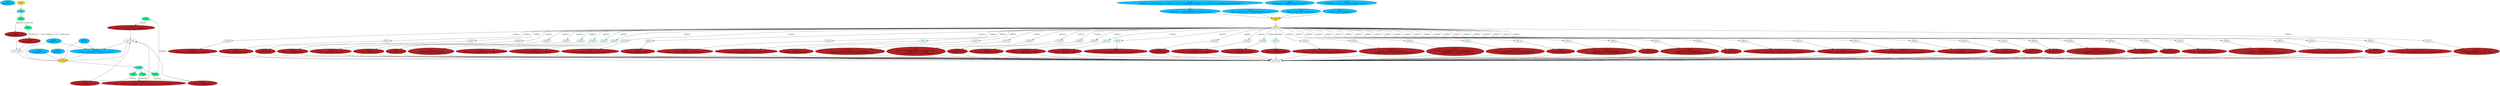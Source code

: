strict digraph "compose( ,  )" {
	node [label="\N"];
	"129:AS"	 [ast="<pyverilog.vparser.ast.Assign object at 0x7f9fd57fcf50>",
		def_var="['pkt_data']",
		fillcolor=deepskyblue,
		label="129:AS
pkt_data = 0;",
		statements="[]",
		style=filled,
		typ=Assign,
		use_var="[]"];
	"170:IF"	 [ast="<pyverilog.vparser.ast.IfStatement object at 0x7f9fd5825390>",
		fillcolor=springgreen,
		label="170:IF",
		statements="[]",
		style=filled,
		typ=IfStatement];
	"171:NS"	 [ast="<pyverilog.vparser.ast.NonblockingSubstitution object at 0x7f9fd5825690>",
		fillcolor=firebrick,
		label="171:NS
CRCflush <= rdaddress == 50 + SendDataLen;",
		statements="[<pyverilog.vparser.ast.NonblockingSubstitution object at 0x7f9fd5825690>]",
		style=filled,
		typ=NonblockingSubstitution];
	"170:IF" -> "171:NS"	 [cond="['readram']",
		label=readram,
		lineno=170];
	"221:CA"	 [ast="<pyverilog.vparser.ast.Case object at 0x7f9fd5b167d0>",
		fillcolor=lightcyan,
		label="221:CA",
		statements="[]",
		style=filled,
		typ=Case];
	"221:NS"	 [ast="<pyverilog.vparser.ast.NonblockingSubstitution object at 0x7f9fd5b16a50>",
		fillcolor=firebrick,
		label="221:NS
pkt_data <= (ARP)? HostIP[31:24] : HostIP[15:8];",
		statements="[<pyverilog.vparser.ast.NonblockingSubstitution object at 0x7f9fd5b16a50>]",
		style=filled,
		typ=NonblockingSubstitution];
	"221:CA" -> "221:NS"	 [cond="[]",
		lineno=None];
	"197:NS"	 [ast="<pyverilog.vparser.ast.NonblockingSubstitution object at 0x7f9fd5b07cd0>",
		fillcolor=firebrick,
		label="197:NS
pkt_data <= (SendPacketType == 2)? 8'hFF : RemoteMAC[7:0];",
		statements="[<pyverilog.vparser.ast.NonblockingSubstitution object at 0x7f9fd5b07cd0>]",
		style=filled,
		typ=NonblockingSubstitution];
	"Leaf_180:AL"	 [def_var="['pkt_data']",
		label="Leaf_180:AL"];
	"197:NS" -> "Leaf_180:AL"	 [cond="[]",
		lineno=None];
	"207:CA"	 [ast="<pyverilog.vparser.ast.Case object at 0x7f9fd5b0d490>",
		fillcolor=lightcyan,
		label="207:CA",
		statements="[]",
		style=filled,
		typ=Case];
	"207:NS"	 [ast="<pyverilog.vparser.ast.NonblockingSubstitution object at 0x7f9fd5b0d5d0>",
		fillcolor=firebrick,
		label="207:NS
pkt_data <= (ARP)? 8'h00 : 8'h45;",
		statements="[<pyverilog.vparser.ast.NonblockingSubstitution object at 0x7f9fd5b0d5d0>]",
		style=filled,
		typ=NonblockingSubstitution];
	"207:CA" -> "207:NS"	 [cond="[]",
		lineno=None];
	"229:NS"	 [ast="<pyverilog.vparser.ast.NonblockingSubstitution object at 0x7f9fd58721d0>",
		fillcolor=firebrick,
		label="229:NS
pkt_data <= (SendPacketType == 3)? RemoteMAC[23:16] : HostPort[7:0];",
		statements="[<pyverilog.vparser.ast.NonblockingSubstitution object at 0x7f9fd58721d0>]",
		style=filled,
		typ=NonblockingSubstitution];
	"229:NS" -> "Leaf_180:AL"	 [cond="[]",
		lineno=None];
	"Leaf_158:AL"	 [def_var="['SendingPacket']",
		label="Leaf_158:AL"];
	"167:AL"	 [ast="<pyverilog.vparser.ast.Always object at 0x7f9fd57f9fd0>",
		clk_sens=True,
		fillcolor=gold,
		label="167:AL",
		sens="['clk20']",
		statements="[]",
		style=filled,
		typ=Always,
		use_var="['readram', 'rdaddress', 'SendingPacket', 'CRCflush', 'CRC', 'ShiftCount', 'CRCinput', 'SendDataLen', 'CRCinit']"];
	"Leaf_158:AL" -> "167:AL";
	"186:CA"	 [ast="<pyverilog.vparser.ast.Case object at 0x7f9fd5815ad0>",
		fillcolor=lightcyan,
		label="186:CA",
		statements="[]",
		style=filled,
		typ=Case];
	"186:NS"	 [ast="<pyverilog.vparser.ast.NonblockingSubstitution object at 0x7f9fd5815bd0>",
		fillcolor=firebrick,
		label="186:NS
pkt_data <= 8'h55;",
		statements="[<pyverilog.vparser.ast.NonblockingSubstitution object at 0x7f9fd5815bd0>]",
		style=filled,
		typ=NonblockingSubstitution];
	"186:CA" -> "186:NS"	 [cond="[]",
		lineno=None];
	"226:NS"	 [ast="<pyverilog.vparser.ast.NonblockingSubstitution object at 0x7f9fd588c310>",
		fillcolor=firebrick,
		label="226:NS
pkt_data <= (SendPacketType == 3)? RemoteMAC[39:32] : 
            (SendPacketType == 2)? 8'h00 : RemoteIP[7:0];",
		statements="[<pyverilog.vparser.ast.NonblockingSubstitution object at 0x7f9fd588c310>]",
		style=filled,
		typ=NonblockingSubstitution];
	"226:NS" -> "Leaf_180:AL"	 [cond="[]",
		lineno=None];
	"223:NS"	 [ast="<pyverilog.vparser.ast.NonblockingSubstitution object at 0x7f9fd586b310>",
		fillcolor=firebrick,
		label="223:NS
pkt_data <= (ARP)? HostIP[15:8] : RemoteIP[31:24];",
		statements="[<pyverilog.vparser.ast.NonblockingSubstitution object at 0x7f9fd586b310>]",
		style=filled,
		typ=NonblockingSubstitution];
	"223:NS" -> "Leaf_180:AL"	 [cond="[]",
		lineno=None];
	"212:NS"	 [ast="<pyverilog.vparser.ast.NonblockingSubstitution object at 0x7f9fd5b19550>",
		fillcolor=firebrick,
		label="212:NS
pkt_data <= (ARP)? 8'h04 : 8'h00;",
		statements="[<pyverilog.vparser.ast.NonblockingSubstitution object at 0x7f9fd5b19550>]",
		style=filled,
		typ=NonblockingSubstitution];
	"212:NS" -> "Leaf_180:AL"	 [cond="[]",
		lineno=None];
	"199:CA"	 [ast="<pyverilog.vparser.ast.Case object at 0x7f9fd5b171d0>",
		fillcolor=lightcyan,
		label="199:CA",
		statements="[]",
		style=filled,
		typ=Case];
	"199:NS"	 [ast="<pyverilog.vparser.ast.NonblockingSubstitution object at 0x7f9fd5b17350>",
		fillcolor=firebrick,
		label="199:NS
pkt_data <= HostMAC[39:32];",
		statements="[<pyverilog.vparser.ast.NonblockingSubstitution object at 0x7f9fd5b17350>]",
		style=filled,
		typ=NonblockingSubstitution];
	"199:CA" -> "199:NS"	 [cond="[]",
		lineno=None];
	"209:CA"	 [ast="<pyverilog.vparser.ast.Case object at 0x7f9fd5b0da10>",
		fillcolor=lightcyan,
		label="209:CA",
		statements="[]",
		style=filled,
		typ=Case];
	"209:NS"	 [ast="<pyverilog.vparser.ast.NonblockingSubstitution object at 0x7f9fd5b0db50>",
		fillcolor=firebrick,
		label="209:NS
pkt_data <= (ARP)? 8'h08 : IPHLen[15:8];",
		statements="[<pyverilog.vparser.ast.NonblockingSubstitution object at 0x7f9fd5b0db50>]",
		style=filled,
		typ=NonblockingSubstitution];
	"209:CA" -> "209:NS"	 [cond="[]",
		lineno=None];
	"193:NS"	 [ast="<pyverilog.vparser.ast.NonblockingSubstitution object at 0x7f9fd5822b90>",
		fillcolor=firebrick,
		label="193:NS
pkt_data <= (SendPacketType == 2)? 8'hFF : RemoteMAC[39:32];",
		statements="[<pyverilog.vparser.ast.NonblockingSubstitution object at 0x7f9fd5822b90>]",
		style=filled,
		typ=NonblockingSubstitution];
	"193:NS" -> "Leaf_180:AL"	 [cond="[]",
		lineno=None];
	"198:CA"	 [ast="<pyverilog.vparser.ast.Case object at 0x7f9fd5b07ed0>",
		fillcolor=lightcyan,
		label="198:CA",
		statements="[]",
		style=filled,
		typ=Case];
	"198:NS"	 [ast="<pyverilog.vparser.ast.NonblockingSubstitution object at 0x7f9fd5b17090>",
		fillcolor=firebrick,
		label="198:NS
pkt_data <= HostMAC[47:40];",
		statements="[<pyverilog.vparser.ast.NonblockingSubstitution object at 0x7f9fd5b17090>]",
		style=filled,
		typ=NonblockingSubstitution];
	"198:CA" -> "198:NS"	 [cond="[]",
		lineno=None];
	"234:NS"	 [ast="<pyverilog.vparser.ast.NonblockingSubstitution object at 0x7f9fd58a3390>",
		fillcolor=firebrick,
		label="234:NS
pkt_data <= (ARP)? RemoteIP[15:8] : 
            (SendPacketType == 5)? SendICMPSeq[15:8] : 8'h00;",
		statements="[<pyverilog.vparser.ast.NonblockingSubstitution object at 0x7f9fd58a3390>]",
		style=filled,
		typ=NonblockingSubstitution];
	"234:NS" -> "Leaf_180:AL"	 [cond="[]",
		lineno=None];
	"189:NS"	 [ast="<pyverilog.vparser.ast.NonblockingSubstitution object at 0x7f9fd5822210>",
		fillcolor=firebrick,
		label="189:NS
pkt_data <= 8'h55;",
		statements="[<pyverilog.vparser.ast.NonblockingSubstitution object at 0x7f9fd5822210>]",
		style=filled,
		typ=NonblockingSubstitution];
	"189:NS" -> "Leaf_180:AL"	 [cond="[]",
		lineno=None];
	"158:BL"	 [ast="<pyverilog.vparser.ast.Block object at 0x7f9fd57f9490>",
		fillcolor=turquoise,
		label="158:BL",
		statements="[]",
		style=filled,
		typ=Block];
	"159:IF"	 [ast="<pyverilog.vparser.ast.IfStatement object at 0x7f9fd57f9610>",
		fillcolor=springgreen,
		label="159:IF",
		statements="[]",
		style=filled,
		typ=IfStatement];
	"158:BL" -> "159:IF"	 [cond="[]",
		lineno=None];
	"236:NS"	 [ast="<pyverilog.vparser.ast.NonblockingSubstitution object at 0x7f9fd58a3d90>",
		fillcolor=firebrick,
		label="236:NS
pkt_data <= (ARP)? 8'h00 : SendData;",
		statements="[<pyverilog.vparser.ast.NonblockingSubstitution object at 0x7f9fd58a3d90>]",
		style=filled,
		typ=NonblockingSubstitution];
	"236:NS" -> "Leaf_180:AL"	 [cond="[]",
		lineno=None];
	"184:CA"	 [ast="<pyverilog.vparser.ast.Case object at 0x7f9fd5815710>",
		fillcolor=lightcyan,
		label="184:CA",
		statements="[]",
		style=filled,
		typ=Case];
	"184:NS"	 [ast="<pyverilog.vparser.ast.NonblockingSubstitution object at 0x7f9fd5815810>",
		fillcolor=firebrick,
		label="184:NS
pkt_data <= 8'h55;",
		statements="[<pyverilog.vparser.ast.NonblockingSubstitution object at 0x7f9fd5815810>]",
		style=filled,
		typ=NonblockingSubstitution];
	"184:CA" -> "184:NS"	 [cond="[]",
		lineno=None];
	"167:BL"	 [ast="<pyverilog.vparser.ast.Block object at 0x7f9fd58257d0>",
		fillcolor=turquoise,
		label="167:BL",
		statements="[]",
		style=filled,
		typ=Block];
	"172:IF"	 [ast="<pyverilog.vparser.ast.IfStatement object at 0x7f9fd5825350>",
		fillcolor=springgreen,
		label="172:IF",
		statements="[]",
		style=filled,
		typ=IfStatement];
	"167:BL" -> "172:IF"	 [cond="[]",
		lineno=None];
	"168:IF"	 [ast="<pyverilog.vparser.ast.IfStatement object at 0x7f9fd5825210>",
		fillcolor=springgreen,
		label="168:IF",
		statements="[]",
		style=filled,
		typ=IfStatement];
	"167:BL" -> "168:IF"	 [cond="[]",
		lineno=None];
	"174:IF"	 [ast="<pyverilog.vparser.ast.IfStatement object at 0x7f9fd5825890>",
		fillcolor=springgreen,
		label="174:IF",
		statements="[]",
		style=filled,
		typ=IfStatement];
	"167:BL" -> "174:IF"	 [cond="[]",
		lineno=None];
	"216:CA"	 [ast="<pyverilog.vparser.ast.Case object at 0x7f9fd5b15190>",
		fillcolor=lightcyan,
		label="216:CA",
		statements="[]",
		style=filled,
		typ=Case];
	"216:NS"	 [ast="<pyverilog.vparser.ast.NonblockingSubstitution object at 0x7f9fd5b15410>",
		fillcolor=firebrick,
		label="216:NS
pkt_data <= (ARP)? HostMAC[39:32] : 
            (SendPacketType == 5)? 8'h01 : 8'h11;",
		statements="[<pyverilog.vparser.ast.NonblockingSubstitution object at 0x7f9fd5b15410>]",
		style=filled,
		typ=NonblockingSubstitution];
	"216:CA" -> "216:NS"	 [cond="[]",
		lineno=None];
	"150:AS"	 [ast="<pyverilog.vparser.ast.Assign object at 0x7f9fd57fa990>",
		def_var="['IPchecksum2']",
		fillcolor=deepskyblue,
		label="150:AS
IPchecksum2 = ~(IPchecksum1[15:0] + IPchecksum1[18:16]);",
		statements="[]",
		style=filled,
		typ=Assign,
		use_var="['IPchecksum1', 'IPchecksum1']"];
	"180:AL"	 [ast="<pyverilog.vparser.ast.Always object at 0x7f9fd5815390>",
		clk_sens=True,
		fillcolor=gold,
		label="180:AL",
		sens="['clk20']",
		statements="[]",
		style=filled,
		typ=Always,
		use_var="['ARP', 'HostMAC', 'SendData', 'SendICMPId', 'RemotePort', 'IPHLen', 'RemoteMAC', 'HostIP', 'SendPacketType', 'UDPHLen', 'SendICMPSeq', '\
SendICMPCRC', 'rdaddress', 'RemoteIP', 'HostPort', 'IPchecksum2']"];
	"150:AS" -> "180:AL";
	"219:CA"	 [ast="<pyverilog.vparser.ast.Case object at 0x7f9fd5b15f10>",
		fillcolor=lightcyan,
		label="219:CA",
		statements="[]",
		style=filled,
		typ=Case];
	"219:NS"	 [ast="<pyverilog.vparser.ast.NonblockingSubstitution object at 0x7f9fd5b161d0>",
		fillcolor=firebrick,
		label="219:NS
pkt_data <= (ARP)? HostMAC[15:8] : HostIP[31:24];",
		statements="[<pyverilog.vparser.ast.NonblockingSubstitution object at 0x7f9fd5b161d0>]",
		style=filled,
		typ=NonblockingSubstitution];
	"219:CA" -> "219:NS"	 [cond="[]",
		lineno=None];
	"233:NS"	 [ast="<pyverilog.vparser.ast.NonblockingSubstitution object at 0x7f9fd586fcd0>",
		fillcolor=firebrick,
		label="233:NS
pkt_data <= (ARP)? RemoteIP[23:16] : 
            (SendPacketType == 5)? SendICMPId[7:0] : UDPHLen[7:0];",
		statements="[<pyverilog.vparser.ast.NonblockingSubstitution object at 0x7f9fd586fcd0>]",
		style=filled,
		typ=NonblockingSubstitution];
	"233:NS" -> "Leaf_180:AL"	 [cond="[]",
		lineno=None];
	"220:CA"	 [ast="<pyverilog.vparser.ast.Case object at 0x7f9fd5b16390>",
		fillcolor=lightcyan,
		label="220:CA",
		statements="[]",
		style=filled,
		typ=Case];
	"220:NS"	 [ast="<pyverilog.vparser.ast.NonblockingSubstitution object at 0x7f9fd5b16610>",
		fillcolor=firebrick,
		label="220:NS
pkt_data <= (ARP)? HostMAC[7:0] : HostIP[23:16];",
		statements="[<pyverilog.vparser.ast.NonblockingSubstitution object at 0x7f9fd5b16610>]",
		style=filled,
		typ=NonblockingSubstitution];
	"220:CA" -> "220:NS"	 [cond="[]",
		lineno=None];
	"224:NS"	 [ast="<pyverilog.vparser.ast.NonblockingSubstitution object at 0x7f9fd586b750>",
		fillcolor=firebrick,
		label="224:NS
pkt_data <= (ARP)? HostIP[7:0] : RemoteIP[23:16];",
		statements="[<pyverilog.vparser.ast.NonblockingSubstitution object at 0x7f9fd586b750>]",
		style=filled,
		typ=NonblockingSubstitution];
	"224:NS" -> "Leaf_180:AL"	 [cond="[]",
		lineno=None];
	"217:CA"	 [ast="<pyverilog.vparser.ast.Case object at 0x7f9fd5b15690>",
		fillcolor=lightcyan,
		label="217:CA",
		statements="[]",
		style=filled,
		typ=Case];
	"217:NS"	 [ast="<pyverilog.vparser.ast.NonblockingSubstitution object at 0x7f9fd5b15910>",
		fillcolor=firebrick,
		label="217:NS
pkt_data <= (ARP)? HostMAC[31:24] : IPchecksum2[15:8];",
		statements="[<pyverilog.vparser.ast.NonblockingSubstitution object at 0x7f9fd5b15910>]",
		style=filled,
		typ=NonblockingSubstitution];
	"217:CA" -> "217:NS"	 [cond="[]",
		lineno=None];
	"173:NS"	 [ast="<pyverilog.vparser.ast.NonblockingSubstitution object at 0x7f9fd5825790>",
		fillcolor=firebrick,
		label="173:NS
CRCinit <= rdaddress == 7;",
		statements="[<pyverilog.vparser.ast.NonblockingSubstitution object at 0x7f9fd5825790>]",
		style=filled,
		typ=NonblockingSubstitution];
	"172:IF" -> "173:NS"	 [cond="['readram']",
		label=readram,
		lineno=172];
	"206:CA"	 [ast="<pyverilog.vparser.ast.Case object at 0x7f9fd5b0d1d0>",
		fillcolor=lightcyan,
		label="206:CA",
		statements="[]",
		style=filled,
		typ=Case];
	"206:NS"	 [ast="<pyverilog.vparser.ast.NonblockingSubstitution object at 0x7f9fd5b0d310>",
		fillcolor=firebrick,
		label="206:NS
pkt_data <= (ARP)? 8'h06 : 8'h00;",
		statements="[<pyverilog.vparser.ast.NonblockingSubstitution object at 0x7f9fd5b0d310>]",
		style=filled,
		typ=NonblockingSubstitution];
	"206:CA" -> "206:NS"	 [cond="[]",
		lineno=None];
	"192:NS"	 [ast="<pyverilog.vparser.ast.NonblockingSubstitution object at 0x7f9fd5822750>",
		fillcolor=firebrick,
		label="192:NS
pkt_data <= (SendPacketType == 2)? 8'hFF : RemoteMAC[47:40];",
		statements="[<pyverilog.vparser.ast.NonblockingSubstitution object at 0x7f9fd5822750>]",
		style=filled,
		typ=NonblockingSubstitution];
	"192:NS" -> "Leaf_180:AL"	 [cond="[]",
		lineno=None];
	"178:AS"	 [ast="<pyverilog.vparser.ast.Assign object at 0x7f9fd5815150>",
		def_var="['ARP']",
		fillcolor=deepskyblue,
		label="178:AS
ARP = (SendPacketType == 3) || (SendPacketType == 2);",
		statements="[]",
		style=filled,
		typ=Assign,
		use_var="['SendPacketType', 'SendPacketType']"];
	"178:AS" -> "180:AL";
	"142:AS"	 [ast="<pyverilog.vparser.ast.Assign object at 0x7f9fd58056d0>",
		def_var="['CRCflush']",
		fillcolor=deepskyblue,
		label="142:AS
CRCflush = 0;",
		statements="[]",
		style=filled,
		typ=Assign,
		use_var="[]"];
	"142:AS" -> "167:AL";
	"166:AS"	 [ast="<pyverilog.vparser.ast.Assign object at 0x7f9fd57f9c90>",
		def_var="['CRCinput']",
		fillcolor=deepskyblue,
		label="166:AS
CRCinput = (CRCflush)? 0 : ShiftData[0] ^ CRC[31];",
		statements="[]",
		style=filled,
		typ=Assign,
		use_var="['CRCflush', 'ShiftData', 'CRC']"];
	"142:AS" -> "166:AS";
	"215:NS"	 [ast="<pyverilog.vparser.ast.NonblockingSubstitution object at 0x7f9fd5b15090>",
		fillcolor=firebrick,
		label="215:NS
pkt_data <= (ARP)? HostMAC[47:40] : 8'h80;",
		statements="[<pyverilog.vparser.ast.NonblockingSubstitution object at 0x7f9fd5b15090>]",
		style=filled,
		typ=NonblockingSubstitution];
	"215:NS" -> "Leaf_180:AL"	 [cond="[]",
		lineno=None];
	"218:CA"	 [ast="<pyverilog.vparser.ast.Case object at 0x7f9fd5b15ad0>",
		fillcolor=lightcyan,
		label="218:CA",
		statements="[]",
		style=filled,
		typ=Case];
	"218:NS"	 [ast="<pyverilog.vparser.ast.NonblockingSubstitution object at 0x7f9fd5b15d50>",
		fillcolor=firebrick,
		label="218:NS
pkt_data <= (ARP)? HostMAC[23:16] : IPchecksum2[7:0];",
		statements="[<pyverilog.vparser.ast.NonblockingSubstitution object at 0x7f9fd5b15d50>]",
		style=filled,
		typ=NonblockingSubstitution];
	"218:CA" -> "218:NS"	 [cond="[]",
		lineno=None];
	"225:NS"	 [ast="<pyverilog.vparser.ast.NonblockingSubstitution object at 0x7f9fd586bc50>",
		fillcolor=firebrick,
		label="225:NS
pkt_data <= (SendPacketType == 3)? RemoteMAC[47:40] : 
            (SendPacketType == 2)? 8'h00 : RemoteIP[15:8];",
		statements="[<pyverilog.vparser.ast.NonblockingSubstitution object at 0x7f9fd586bc50>]",
		style=filled,
		typ=NonblockingSubstitution];
	"225:NS" -> "Leaf_180:AL"	 [cond="[]",
		lineno=None];
	"232:NS"	 [ast="<pyverilog.vparser.ast.NonblockingSubstitution object at 0x7f9fd586f650>",
		fillcolor=firebrick,
		label="232:NS
pkt_data <= (ARP)? RemoteIP[31:24] : 
            (SendPacketType == 5)? SendICMPId[15:8] : UDPHLen[15:8];",
		statements="[<pyverilog.vparser.ast.NonblockingSubstitution object at 0x7f9fd586f650>]",
		style=filled,
		typ=NonblockingSubstitution];
	"232:NS" -> "Leaf_180:AL"	 [cond="[]",
		lineno=None];
	"220:NS" -> "Leaf_180:AL"	 [cond="[]",
		lineno=None];
	"168:IF" -> "170:IF"	 [cond="['CRCflush']",
		label="!(CRCflush)",
		lineno=168];
	"169:NS"	 [ast="<pyverilog.vparser.ast.NonblockingSubstitution object at 0x7f9fd5825250>",
		fillcolor=firebrick,
		label="169:NS
CRCflush <= SendingPacket;",
		statements="[<pyverilog.vparser.ast.NonblockingSubstitution object at 0x7f9fd5825250>]",
		style=filled,
		typ=NonblockingSubstitution];
	"168:IF" -> "169:NS"	 [cond="['CRCflush']",
		label=CRCflush,
		lineno=168];
	"181:CS"	 [ast="<pyverilog.vparser.ast.CaseStatement object at 0x7f9fd58a3c10>",
		fillcolor=linen,
		label="181:CS",
		statements="[]",
		style=filled,
		typ=CaseStatement];
	"181:CS" -> "221:CA"	 [cond="['rdaddress']",
		label=rdaddress,
		lineno=181];
	"181:CS" -> "207:CA"	 [cond="['rdaddress']",
		label=rdaddress,
		lineno=181];
	"181:CS" -> "186:CA"	 [cond="['rdaddress']",
		label=rdaddress,
		lineno=181];
	"181:CS" -> "199:CA"	 [cond="['rdaddress']",
		label=rdaddress,
		lineno=181];
	"181:CS" -> "209:CA"	 [cond="['rdaddress']",
		label=rdaddress,
		lineno=181];
	"181:CS" -> "198:CA"	 [cond="['rdaddress']",
		label=rdaddress,
		lineno=181];
	"181:CS" -> "184:CA"	 [cond="['rdaddress']",
		label=rdaddress,
		lineno=181];
	"181:CS" -> "216:CA"	 [cond="['rdaddress']",
		label=rdaddress,
		lineno=181];
	"181:CS" -> "219:CA"	 [cond="['rdaddress']",
		label=rdaddress,
		lineno=181];
	"181:CS" -> "220:CA"	 [cond="['rdaddress']",
		label=rdaddress,
		lineno=181];
	"181:CS" -> "217:CA"	 [cond="['rdaddress']",
		label=rdaddress,
		lineno=181];
	"181:CS" -> "206:CA"	 [cond="['rdaddress']",
		label=rdaddress,
		lineno=181];
	"181:CS" -> "218:CA"	 [cond="['rdaddress']",
		label=rdaddress,
		lineno=181];
	"197:CA"	 [ast="<pyverilog.vparser.ast.Case object at 0x7f9fd5b07a90>",
		fillcolor=lightcyan,
		label="197:CA",
		statements="[]",
		style=filled,
		typ=Case];
	"181:CS" -> "197:CA"	 [cond="['rdaddress']",
		label=rdaddress,
		lineno=181];
	"212:CA"	 [ast="<pyverilog.vparser.ast.Case object at 0x7f9fd5b19410>",
		fillcolor=lightcyan,
		label="212:CA",
		statements="[]",
		style=filled,
		typ=Case];
	"181:CS" -> "212:CA"	 [cond="['rdaddress']",
		label=rdaddress,
		lineno=181];
	"231:CA"	 [ast="<pyverilog.vparser.ast.Case object at 0x7f9fd5872c10>",
		fillcolor=lightcyan,
		label="231:CA",
		statements="[]",
		style=filled,
		typ=Case];
	"181:CS" -> "231:CA"	 [cond="['rdaddress']",
		label=rdaddress,
		lineno=181];
	"228:CA"	 [ast="<pyverilog.vparser.ast.Case object at 0x7f9fd588c650>",
		fillcolor=lightcyan,
		label="228:CA",
		statements="[]",
		style=filled,
		typ=Case];
	"181:CS" -> "228:CA"	 [cond="['rdaddress']",
		label=rdaddress,
		lineno=181];
	"213:CA"	 [ast="<pyverilog.vparser.ast.Case object at 0x7f9fd5b196d0>",
		fillcolor=lightcyan,
		label="213:CA",
		statements="[]",
		style=filled,
		typ=Case];
	"181:CS" -> "213:CA"	 [cond="['rdaddress']",
		label=rdaddress,
		lineno=181];
	"208:CA"	 [ast="<pyverilog.vparser.ast.Case object at 0x7f9fd5b0d750>",
		fillcolor=lightcyan,
		label="208:CA",
		statements="[]",
		style=filled,
		typ=Case];
	"181:CS" -> "208:CA"	 [cond="['rdaddress']",
		label=rdaddress,
		lineno=181];
	"210:CA"	 [ast="<pyverilog.vparser.ast.Case object at 0x7f9fd5b0dd90>",
		fillcolor=lightcyan,
		label="210:CA",
		statements="[]",
		style=filled,
		typ=Case];
	"181:CS" -> "210:CA"	 [cond="['rdaddress']",
		label=rdaddress,
		lineno=181];
	"211:CA"	 [ast="<pyverilog.vparser.ast.Case object at 0x7f9fd5b19150>",
		fillcolor=lightcyan,
		label="211:CA",
		statements="[]",
		style=filled,
		typ=Case];
	"181:CS" -> "211:CA"	 [cond="['rdaddress']",
		label=rdaddress,
		lineno=181];
	"196:CA"	 [ast="<pyverilog.vparser.ast.Case object at 0x7f9fd5b07650>",
		fillcolor=lightcyan,
		label="196:CA",
		statements="[]",
		style=filled,
		typ=Case];
	"181:CS" -> "196:CA"	 [cond="['rdaddress']",
		label=rdaddress,
		lineno=181];
	"205:CA"	 [ast="<pyverilog.vparser.ast.Case object at 0x7f9fd5b17f90>",
		fillcolor=lightcyan,
		label="205:CA",
		statements="[]",
		style=filled,
		typ=Case];
	"181:CS" -> "205:CA"	 [cond="['rdaddress']",
		label=rdaddress,
		lineno=181];
	"222:CA"	 [ast="<pyverilog.vparser.ast.Case object at 0x7f9fd5b16c10>",
		fillcolor=lightcyan,
		label="222:CA",
		statements="[]",
		style=filled,
		typ=Case];
	"181:CS" -> "222:CA"	 [cond="['rdaddress']",
		label=rdaddress,
		lineno=181];
	"236:CA"	 [ast="<pyverilog.vparser.ast.Case object at 0x7f9fd58a3c50>",
		fillcolor=lightcyan,
		label="236:CA",
		statements="[]",
		style=filled,
		typ=Case];
	"181:CS" -> "236:CA"	 [cond="['rdaddress']",
		label=rdaddress,
		lineno=181];
	"202:CA"	 [ast="<pyverilog.vparser.ast.Case object at 0x7f9fd5b17a10>",
		fillcolor=lightcyan,
		label="202:CA",
		statements="[]",
		style=filled,
		typ=Case];
	"181:CS" -> "202:CA"	 [cond="['rdaddress']",
		label=rdaddress,
		lineno=181];
	"194:CA"	 [ast="<pyverilog.vparser.ast.Case object at 0x7f9fd5822d90>",
		fillcolor=lightcyan,
		label="194:CA",
		statements="[]",
		style=filled,
		typ=Case];
	"181:CS" -> "194:CA"	 [cond="['rdaddress']",
		label=rdaddress,
		lineno=181];
	"233:CA"	 [ast="<pyverilog.vparser.ast.Case object at 0x7f9fd586fa50>",
		fillcolor=lightcyan,
		label="233:CA",
		statements="[]",
		style=filled,
		typ=Case];
	"181:CS" -> "233:CA"	 [cond="['rdaddress']",
		label=rdaddress,
		lineno=181];
	"230:CA"	 [ast="<pyverilog.vparser.ast.Case object at 0x7f9fd5872390>",
		fillcolor=lightcyan,
		label="230:CA",
		statements="[]",
		style=filled,
		typ=Case];
	"181:CS" -> "230:CA"	 [cond="['rdaddress']",
		label=rdaddress,
		lineno=181];
	"225:CA"	 [ast="<pyverilog.vparser.ast.Case object at 0x7f9fd586b910>",
		fillcolor=lightcyan,
		label="225:CA",
		statements="[]",
		style=filled,
		typ=Case];
	"181:CS" -> "225:CA"	 [cond="['rdaddress']",
		label=rdaddress,
		lineno=181];
	"203:CA"	 [ast="<pyverilog.vparser.ast.Case object at 0x7f9fd5b17cd0>",
		fillcolor=lightcyan,
		label="203:CA",
		statements="[]",
		style=filled,
		typ=Case];
	"181:CS" -> "203:CA"	 [cond="['rdaddress']",
		label=rdaddress,
		lineno=181];
	"234:CA"	 [ast="<pyverilog.vparser.ast.Case object at 0x7f9fd58a3110>",
		fillcolor=lightcyan,
		label="234:CA",
		statements="[]",
		style=filled,
		typ=Case];
	"181:CS" -> "234:CA"	 [cond="['rdaddress']",
		label=rdaddress,
		lineno=181];
	"183:CA"	 [ast="<pyverilog.vparser.ast.Case object at 0x7f9fd58154d0>",
		fillcolor=lightcyan,
		label="183:CA",
		statements="[]",
		style=filled,
		typ=Case];
	"181:CS" -> "183:CA"	 [cond="['rdaddress']",
		label=rdaddress,
		lineno=181];
	"235:CA"	 [ast="<pyverilog.vparser.ast.Case object at 0x7f9fd58a36d0>",
		fillcolor=lightcyan,
		label="235:CA",
		statements="[]",
		style=filled,
		typ=Case];
	"181:CS" -> "235:CA"	 [cond="['rdaddress']",
		label=rdaddress,
		lineno=181];
	"190:CA"	 [ast="<pyverilog.vparser.ast.Case object at 0x7f9fd5822310>",
		fillcolor=lightcyan,
		label="190:CA",
		statements="[]",
		style=filled,
		typ=Case];
	"181:CS" -> "190:CA"	 [cond="['rdaddress']",
		label=rdaddress,
		lineno=181];
	"229:CA"	 [ast="<pyverilog.vparser.ast.Case object at 0x7f9fd588ce10>",
		fillcolor=lightcyan,
		label="229:CA",
		statements="[]",
		style=filled,
		typ=Case];
	"181:CS" -> "229:CA"	 [cond="['rdaddress']",
		label=rdaddress,
		lineno=181];
	"223:CA"	 [ast="<pyverilog.vparser.ast.Case object at 0x7f9fd586b090>",
		fillcolor=lightcyan,
		label="223:CA",
		statements="[]",
		style=filled,
		typ=Case];
	"181:CS" -> "223:CA"	 [cond="['rdaddress']",
		label=rdaddress,
		lineno=181];
	"195:CA"	 [ast="<pyverilog.vparser.ast.Case object at 0x7f9fd5b07210>",
		fillcolor=lightcyan,
		label="195:CA",
		statements="[]",
		style=filled,
		typ=Case];
	"181:CS" -> "195:CA"	 [cond="['rdaddress']",
		label=rdaddress,
		lineno=181];
	"224:CA"	 [ast="<pyverilog.vparser.ast.Case object at 0x7f9fd586b4d0>",
		fillcolor=lightcyan,
		label="224:CA",
		statements="[]",
		style=filled,
		typ=Case];
	"181:CS" -> "224:CA"	 [cond="['rdaddress']",
		label=rdaddress,
		lineno=181];
	"201:CA"	 [ast="<pyverilog.vparser.ast.Case object at 0x7f9fd5b17750>",
		fillcolor=lightcyan,
		label="201:CA",
		statements="[]",
		style=filled,
		typ=Case];
	"181:CS" -> "201:CA"	 [cond="['rdaddress']",
		label=rdaddress,
		lineno=181];
	"185:CA"	 [ast="<pyverilog.vparser.ast.Case object at 0x7f9fd58158d0>",
		fillcolor=lightcyan,
		label="185:CA",
		statements="[]",
		style=filled,
		typ=Case];
	"181:CS" -> "185:CA"	 [cond="['rdaddress']",
		label=rdaddress,
		lineno=181];
	"188:CA"	 [ast="<pyverilog.vparser.ast.Case object at 0x7f9fd5815ed0>",
		fillcolor=lightcyan,
		label="188:CA",
		statements="[]",
		style=filled,
		typ=Case];
	"181:CS" -> "188:CA"	 [cond="['rdaddress']",
		label=rdaddress,
		lineno=181];
	"226:CA"	 [ast="<pyverilog.vparser.ast.Case object at 0x7f9fd586bf90>",
		fillcolor=lightcyan,
		label="226:CA",
		statements="[]",
		style=filled,
		typ=Case];
	"181:CS" -> "226:CA"	 [cond="['rdaddress']",
		label=rdaddress,
		lineno=181];
	"200:CA"	 [ast="<pyverilog.vparser.ast.Case object at 0x7f9fd5b17490>",
		fillcolor=lightcyan,
		label="200:CA",
		statements="[]",
		style=filled,
		typ=Case];
	"181:CS" -> "200:CA"	 [cond="['rdaddress']",
		label=rdaddress,
		lineno=181];
	"187:CA"	 [ast="<pyverilog.vparser.ast.Case object at 0x7f9fd5815cd0>",
		fillcolor=lightcyan,
		label="187:CA",
		statements="[]",
		style=filled,
		typ=Case];
	"181:CS" -> "187:CA"	 [cond="['rdaddress']",
		label=rdaddress,
		lineno=181];
	"215:CA"	 [ast="<pyverilog.vparser.ast.Case object at 0x7f9fd5b19dd0>",
		fillcolor=lightcyan,
		label="215:CA",
		statements="[]",
		style=filled,
		typ=Case];
	"181:CS" -> "215:CA"	 [cond="['rdaddress']",
		label=rdaddress,
		lineno=181];
	"232:CA"	 [ast="<pyverilog.vparser.ast.Case object at 0x7f9fd586f3d0>",
		fillcolor=lightcyan,
		label="232:CA",
		statements="[]",
		style=filled,
		typ=Case];
	"181:CS" -> "232:CA"	 [cond="['rdaddress']",
		label=rdaddress,
		lineno=181];
	"192:CA"	 [ast="<pyverilog.vparser.ast.Case object at 0x7f9fd5822510>",
		fillcolor=lightcyan,
		label="192:CA",
		statements="[]",
		style=filled,
		typ=Case];
	"181:CS" -> "192:CA"	 [cond="['rdaddress']",
		label=rdaddress,
		lineno=181];
	"189:CA"	 [ast="<pyverilog.vparser.ast.Case object at 0x7f9fd5822110>",
		fillcolor=lightcyan,
		label="189:CA",
		statements="[]",
		style=filled,
		typ=Case];
	"181:CS" -> "189:CA"	 [cond="['rdaddress']",
		label=rdaddress,
		lineno=181];
	"193:CA"	 [ast="<pyverilog.vparser.ast.Case object at 0x7f9fd5822950>",
		fillcolor=lightcyan,
		label="193:CA",
		statements="[]",
		style=filled,
		typ=Case];
	"181:CS" -> "193:CA"	 [cond="['rdaddress']",
		label=rdaddress,
		lineno=181];
	"214:CA"	 [ast="<pyverilog.vparser.ast.Case object at 0x7f9fd5b198d0>",
		fillcolor=lightcyan,
		label="214:CA",
		statements="[]",
		style=filled,
		typ=Case];
	"181:CS" -> "214:CA"	 [cond="['rdaddress']",
		label=rdaddress,
		lineno=181];
	"197:CA" -> "197:NS"	 [cond="[]",
		lineno=None];
	"212:CA" -> "212:NS"	 [cond="[]",
		lineno=None];
	"231:NS"	 [ast="<pyverilog.vparser.ast.NonblockingSubstitution object at 0x7f9fd5872f90>",
		fillcolor=firebrick,
		label="231:NS
pkt_data <= (SendPacketType == 3)? RemoteMAC[7:0] : 
            (SendPacketType == 5)? SendICMPCRC[7:0] : RemotePort[7:0];",
		statements="[<pyverilog.vparser.ast.NonblockingSubstitution object at 0x7f9fd5872f90>]",
		style=filled,
		typ=NonblockingSubstitution];
	"231:CA" -> "231:NS"	 [cond="[]",
		lineno=None];
	"228:NS"	 [ast="<pyverilog.vparser.ast.NonblockingSubstitution object at 0x7f9fd588c990>",
		fillcolor=firebrick,
		label="228:NS
pkt_data <= (SendPacketType == 3)? RemoteMAC[31:24] : 
            (SendPacketType == 5)? 8'h00 : 
            (SendPacketType == \
2)? 8'h00 : HostPort[15:8];",
		statements="[<pyverilog.vparser.ast.NonblockingSubstitution object at 0x7f9fd588c990>]",
		style=filled,
		typ=NonblockingSubstitution];
	"228:CA" -> "228:NS"	 [cond="[]",
		lineno=None];
	"213:NS"	 [ast="<pyverilog.vparser.ast.NonblockingSubstitution object at 0x7f9fd5b197d0>",
		fillcolor=firebrick,
		label="213:NS
pkt_data <= 8'h00;",
		statements="[<pyverilog.vparser.ast.NonblockingSubstitution object at 0x7f9fd5b197d0>]",
		style=filled,
		typ=NonblockingSubstitution];
	"213:CA" -> "213:NS"	 [cond="[]",
		lineno=None];
	"214:NS"	 [ast="<pyverilog.vparser.ast.NonblockingSubstitution object at 0x7f9fd5b19b10>",
		fillcolor=firebrick,
		label="214:NS
pkt_data <= (SendPacketType == 3)? 8'h02 : 
            (SendPacketType == 2)? 8'h01 : 8'h00;",
		statements="[<pyverilog.vparser.ast.NonblockingSubstitution object at 0x7f9fd5b19b10>]",
		style=filled,
		typ=NonblockingSubstitution];
	"214:NS" -> "Leaf_180:AL"	 [cond="[]",
		lineno=None];
	"217:NS" -> "Leaf_180:AL"	 [cond="[]",
		lineno=None];
	"175:NS"	 [ast="<pyverilog.vparser.ast.NonblockingSubstitution object at 0x7f9fd5825a50>",
		fillcolor=firebrick,
		label="175:NS
CRC <= (CRCinit)? ~0 : { CRC[30:0], 1'b0 } ^ ({ 32{ CRCinput } } & 32'h04C11DB7);",
		statements="[<pyverilog.vparser.ast.NonblockingSubstitution object at 0x7f9fd5825a50>]",
		style=filled,
		typ=NonblockingSubstitution];
	"Leaf_167:AL"	 [def_var="['CRCflush', 'CRC', 'CRCinit']",
		label="Leaf_167:AL"];
	"175:NS" -> "Leaf_167:AL"	 [cond="[]",
		lineno=None];
	"187:NS"	 [ast="<pyverilog.vparser.ast.NonblockingSubstitution object at 0x7f9fd5815dd0>",
		fillcolor=firebrick,
		label="187:NS
pkt_data <= 8'h55;",
		statements="[<pyverilog.vparser.ast.NonblockingSubstitution object at 0x7f9fd5815dd0>]",
		style=filled,
		typ=NonblockingSubstitution];
	"187:NS" -> "Leaf_180:AL"	 [cond="[]",
		lineno=None];
	"195:NS"	 [ast="<pyverilog.vparser.ast.NonblockingSubstitution object at 0x7f9fd5b07450>",
		fillcolor=firebrick,
		label="195:NS
pkt_data <= (SendPacketType == 2)? 8'hFF : RemoteMAC[23:16];",
		statements="[<pyverilog.vparser.ast.NonblockingSubstitution object at 0x7f9fd5b07450>]",
		style=filled,
		typ=NonblockingSubstitution];
	"195:NS" -> "Leaf_180:AL"	 [cond="[]",
		lineno=None];
	"208:NS"	 [ast="<pyverilog.vparser.ast.NonblockingSubstitution object at 0x7f9fd5b0d890>",
		fillcolor=firebrick,
		label="208:NS
pkt_data <= (ARP)? 8'h01 : 8'h00;",
		statements="[<pyverilog.vparser.ast.NonblockingSubstitution object at 0x7f9fd5b0d890>]",
		style=filled,
		typ=NonblockingSubstitution];
	"208:CA" -> "208:NS"	 [cond="[]",
		lineno=None];
	"138:AS"	 [ast="<pyverilog.vparser.ast.Assign object at 0x7f9fd57e6f50>",
		def_var="['IPHLen']",
		fillcolor=deepskyblue,
		label="138:AS
IPHLen = 8'd20 + 8'd8 + SendDataLen;",
		statements="[]",
		style=filled,
		typ=Assign,
		use_var="['SendDataLen']"];
	"138:AS" -> "180:AL";
	"210:NS"	 [ast="<pyverilog.vparser.ast.NonblockingSubstitution object at 0x7f9fd5b0ded0>",
		fillcolor=firebrick,
		label="210:NS
pkt_data <= (ARP)? 8'h00 : IPHLen[7:0];",
		statements="[<pyverilog.vparser.ast.NonblockingSubstitution object at 0x7f9fd5b0ded0>]",
		style=filled,
		typ=NonblockingSubstitution];
	"210:CA" -> "210:NS"	 [cond="[]",
		lineno=None];
	"162:NS"	 [ast="<pyverilog.vparser.ast.NonblockingSubstitution object at 0x7f9fd57f9b10>",
		fillcolor=firebrick,
		label="162:NS
SendingPacket <= 0;",
		statements="[<pyverilog.vparser.ast.NonblockingSubstitution object at 0x7f9fd57f9b10>]",
		style=filled,
		typ=NonblockingSubstitution];
	"162:NS" -> "Leaf_158:AL"	 [cond="[]",
		lineno=None];
	"211:NS"	 [ast="<pyverilog.vparser.ast.NonblockingSubstitution object at 0x7f9fd5b19290>",
		fillcolor=firebrick,
		label="211:NS
pkt_data <= (ARP)? 8'h06 : 8'h00;",
		statements="[<pyverilog.vparser.ast.NonblockingSubstitution object at 0x7f9fd5b19290>]",
		style=filled,
		typ=NonblockingSubstitution];
	"211:CA" -> "211:NS"	 [cond="[]",
		lineno=None];
	"131:AS"	 [ast="<pyverilog.vparser.ast.Assign object at 0x7f9fd57e6250>",
		def_var="['SendingPacket']",
		fillcolor=deepskyblue,
		label="131:AS
SendingPacket = 0;",
		statements="[]",
		style=filled,
		typ=Assign,
		use_var="[]"];
	"131:AS" -> "167:AL";
	"185:NS"	 [ast="<pyverilog.vparser.ast.NonblockingSubstitution object at 0x7f9fd58159d0>",
		fillcolor=firebrick,
		label="185:NS
pkt_data <= 8'h55;",
		statements="[<pyverilog.vparser.ast.NonblockingSubstitution object at 0x7f9fd58159d0>]",
		style=filled,
		typ=NonblockingSubstitution];
	"185:NS" -> "Leaf_180:AL"	 [cond="[]",
		lineno=None];
	"139:AS"	 [ast="<pyverilog.vparser.ast.Assign object at 0x7f9fd5805290>",
		def_var="['UDPHLen']",
		fillcolor=deepskyblue,
		label="139:AS
UDPHLen = 8'd8 + SendDataLen;",
		statements="[]",
		style=filled,
		typ=Assign,
		use_var="['SendDataLen']"];
	"139:AS" -> "180:AL";
	"230:NS"	 [ast="<pyverilog.vparser.ast.NonblockingSubstitution object at 0x7f9fd58726d0>",
		fillcolor=firebrick,
		label="230:NS
pkt_data <= (SendPacketType == 3)? RemoteMAC[15:8] : 
            (SendPacketType == 5)? SendICMPCRC[15:8] : 
            (\
SendPacketType == 2)? 8'h00 : RemotePort[15:8];",
		statements="[<pyverilog.vparser.ast.NonblockingSubstitution object at 0x7f9fd58726d0>]",
		style=filled,
		typ=NonblockingSubstitution];
	"230:NS" -> "Leaf_180:AL"	 [cond="[]",
		lineno=None];
	"196:NS"	 [ast="<pyverilog.vparser.ast.NonblockingSubstitution object at 0x7f9fd5b07890>",
		fillcolor=firebrick,
		label="196:NS
pkt_data <= (SendPacketType == 2)? 8'hFF : RemoteMAC[15:8];",
		statements="[<pyverilog.vparser.ast.NonblockingSubstitution object at 0x7f9fd5b07890>]",
		style=filled,
		typ=NonblockingSubstitution];
	"196:CA" -> "196:NS"	 [cond="[]",
		lineno=None];
	"219:NS" -> "Leaf_180:AL"	 [cond="[]",
		lineno=None];
	"205:NS"	 [ast="<pyverilog.vparser.ast.NonblockingSubstitution object at 0x7f9fd5b0d0d0>",
		fillcolor=firebrick,
		label="205:NS
pkt_data <= 8'h08;",
		statements="[<pyverilog.vparser.ast.NonblockingSubstitution object at 0x7f9fd5b0d0d0>]",
		style=filled,
		typ=NonblockingSubstitution];
	"205:CA" -> "205:NS"	 [cond="[]",
		lineno=None];
	"222:NS"	 [ast="<pyverilog.vparser.ast.NonblockingSubstitution object at 0x7f9fd5b16e90>",
		fillcolor=firebrick,
		label="222:NS
pkt_data <= (ARP)? HostIP[23:16] : HostIP[7:0];",
		statements="[<pyverilog.vparser.ast.NonblockingSubstitution object at 0x7f9fd5b16e90>]",
		style=filled,
		typ=NonblockingSubstitution];
	"222:CA" -> "222:NS"	 [cond="[]",
		lineno=None];
	"236:CA" -> "236:NS"	 [cond="[]",
		lineno=None];
	"203:NS"	 [ast="<pyverilog.vparser.ast.NonblockingSubstitution object at 0x7f9fd5b17e50>",
		fillcolor=firebrick,
		label="203:NS
pkt_data <= HostMAC[7:0];",
		statements="[<pyverilog.vparser.ast.NonblockingSubstitution object at 0x7f9fd5b17e50>]",
		style=filled,
		typ=NonblockingSubstitution];
	"203:NS" -> "Leaf_180:AL"	 [cond="[]",
		lineno=None];
	"200:NS"	 [ast="<pyverilog.vparser.ast.NonblockingSubstitution object at 0x7f9fd5b17610>",
		fillcolor=firebrick,
		label="200:NS
pkt_data <= HostMAC[31:24];",
		statements="[<pyverilog.vparser.ast.NonblockingSubstitution object at 0x7f9fd5b17610>]",
		style=filled,
		typ=NonblockingSubstitution];
	"200:NS" -> "Leaf_180:AL"	 [cond="[]",
		lineno=None];
	"141:AS"	 [ast="<pyverilog.vparser.ast.Assign object at 0x7f9fd5805450>",
		def_var="['CRC']",
		fillcolor=deepskyblue,
		label="141:AS
CRC = 0;",
		statements="[]",
		style=filled,
		typ=Assign,
		use_var="[]"];
	"141:AS" -> "167:AL";
	"141:AS" -> "166:AS";
	"202:NS"	 [ast="<pyverilog.vparser.ast.NonblockingSubstitution object at 0x7f9fd5b17b90>",
		fillcolor=firebrick,
		label="202:NS
pkt_data <= HostMAC[15:8];",
		statements="[<pyverilog.vparser.ast.NonblockingSubstitution object at 0x7f9fd5b17b90>]",
		style=filled,
		typ=NonblockingSubstitution];
	"202:CA" -> "202:NS"	 [cond="[]",
		lineno=None];
	"194:NS"	 [ast="<pyverilog.vparser.ast.NonblockingSubstitution object at 0x7f9fd5822fd0>",
		fillcolor=firebrick,
		label="194:NS
pkt_data <= (SendPacketType == 2)? 8'hFF : RemoteMAC[31:24];",
		statements="[<pyverilog.vparser.ast.NonblockingSubstitution object at 0x7f9fd5822fd0>]",
		style=filled,
		typ=NonblockingSubstitution];
	"194:CA" -> "194:NS"	 [cond="[]",
		lineno=None];
	"171:NS" -> "Leaf_167:AL"	 [cond="[]",
		lineno=None];
	"216:NS" -> "Leaf_180:AL"	 [cond="[]",
		lineno=None];
	"211:NS" -> "Leaf_180:AL"	 [cond="[]",
		lineno=None];
	"Leaf_167:AL" -> "167:AL";
	"Leaf_167:AL" -> "166:AS";
	"233:CA" -> "233:NS"	 [cond="[]",
		lineno=None];
	"230:CA" -> "230:NS"	 [cond="[]",
		lineno=None];
	"207:NS" -> "Leaf_180:AL"	 [cond="[]",
		lineno=None];
	"186:NS" -> "Leaf_180:AL"	 [cond="[]",
		lineno=None];
	"196:NS" -> "Leaf_180:AL"	 [cond="[]",
		lineno=None];
	"161:IF"	 [ast="<pyverilog.vparser.ast.IfStatement object at 0x7f9fd57f99d0>",
		fillcolor=springgreen,
		label="161:IF",
		statements="[]",
		style=filled,
		typ=IfStatement];
	"159:IF" -> "161:IF"	 [cond="['SendStart']",
		label="!(SendStart)",
		lineno=159];
	"160:NS"	 [ast="<pyverilog.vparser.ast.NonblockingSubstitution object at 0x7f9fd57f9650>",
		fillcolor=firebrick,
		label="160:NS
SendingPacket <= 1;",
		statements="[<pyverilog.vparser.ast.NonblockingSubstitution object at 0x7f9fd57f9650>]",
		style=filled,
		typ=NonblockingSubstitution];
	"159:IF" -> "160:NS"	 [cond="['SendStart']",
		label=SendStart,
		lineno=159];
	"225:CA" -> "225:NS"	 [cond="[]",
		lineno=None];
	"203:CA" -> "203:NS"	 [cond="[]",
		lineno=None];
	"234:CA" -> "234:NS"	 [cond="[]",
		lineno=None];
	"161:IF" -> "162:NS"	 [cond="['ShiftCount', 'rdaddress', 'SendDataLen']",
		label="((ShiftCount == 14) && (rdaddress == 54 + SendDataLen))",
		lineno=161];
	"201:NS"	 [ast="<pyverilog.vparser.ast.NonblockingSubstitution object at 0x7f9fd5b178d0>",
		fillcolor=firebrick,
		label="201:NS
pkt_data <= HostMAC[23:16];",
		statements="[<pyverilog.vparser.ast.NonblockingSubstitution object at 0x7f9fd5b178d0>]",
		style=filled,
		typ=NonblockingSubstitution];
	"201:NS" -> "Leaf_180:AL"	 [cond="[]",
		lineno=None];
	"206:NS" -> "Leaf_180:AL"	 [cond="[]",
		lineno=None];
	"183:NS"	 [ast="<pyverilog.vparser.ast.NonblockingSubstitution object at 0x7f9fd58155d0>",
		fillcolor=firebrick,
		label="183:NS
pkt_data <= 8'h55;",
		statements="[<pyverilog.vparser.ast.NonblockingSubstitution object at 0x7f9fd58155d0>]",
		style=filled,
		typ=NonblockingSubstitution];
	"183:CA" -> "183:NS"	 [cond="[]",
		lineno=None];
	"235:NS"	 [ast="<pyverilog.vparser.ast.NonblockingSubstitution object at 0x7f9fd58a3950>",
		fillcolor=firebrick,
		label="235:NS
pkt_data <= (ARP)? RemoteIP[7:0] : 
            (SendPacketType == 5)? SendICMPSeq[7:0] : 8'h00;",
		statements="[<pyverilog.vparser.ast.NonblockingSubstitution object at 0x7f9fd58a3950>]",
		style=filled,
		typ=NonblockingSubstitution];
	"235:CA" -> "235:NS"	 [cond="[]",
		lineno=None];
	"190:NS"	 [ast="<pyverilog.vparser.ast.NonblockingSubstitution object at 0x7f9fd5822410>",
		fillcolor=firebrick,
		label="190:NS
pkt_data <= 8'hD5;",
		statements="[<pyverilog.vparser.ast.NonblockingSubstitution object at 0x7f9fd5822410>]",
		style=filled,
		typ=NonblockingSubstitution];
	"190:CA" -> "190:NS"	 [cond="[]",
		lineno=None];
	"188:NS"	 [ast="<pyverilog.vparser.ast.NonblockingSubstitution object at 0x7f9fd5815fd0>",
		fillcolor=firebrick,
		label="188:NS
pkt_data <= 8'h55;",
		statements="[<pyverilog.vparser.ast.NonblockingSubstitution object at 0x7f9fd5815fd0>]",
		style=filled,
		typ=NonblockingSubstitution];
	"188:NS" -> "Leaf_180:AL"	 [cond="[]",
		lineno=None];
	"229:CA" -> "229:NS"	 [cond="[]",
		lineno=None];
	"173:NS" -> "Leaf_167:AL"	 [cond="[]",
		lineno=None];
	"223:CA" -> "223:NS"	 [cond="[]",
		lineno=None];
	"195:CA" -> "195:NS"	 [cond="[]",
		lineno=None];
	"208:NS" -> "Leaf_180:AL"	 [cond="[]",
		lineno=None];
	"184:NS" -> "Leaf_180:AL"	 [cond="[]",
		lineno=None];
	"198:NS" -> "Leaf_180:AL"	 [cond="[]",
		lineno=None];
	"224:CA" -> "224:NS"	 [cond="[]",
		lineno=None];
	"143:AS"	 [ast="<pyverilog.vparser.ast.Assign object at 0x7f9fd5805890>",
		def_var="['CRCinit']",
		fillcolor=deepskyblue,
		label="143:AS
CRCinit = 0;",
		statements="[]",
		style=filled,
		typ=Assign,
		use_var="[]"];
	"143:AS" -> "167:AL";
	"228:NS" -> "Leaf_180:AL"	 [cond="[]",
		lineno=None];
	"209:NS" -> "Leaf_180:AL"	 [cond="[]",
		lineno=None];
	"201:CA" -> "201:NS"	 [cond="[]",
		lineno=None];
	"183:NS" -> "Leaf_180:AL"	 [cond="[]",
		lineno=None];
	"158:AL"	 [ast="<pyverilog.vparser.ast.Always object at 0x7f9fd57f9210>",
		clk_sens=True,
		fillcolor=gold,
		label="158:AL",
		sens="['clk20']",
		statements="[]",
		style=filled,
		typ=Always,
		use_var="['SendDataLen', 'ShiftCount', 'SendStart', 'rdaddress']"];
	"158:AL" -> "158:BL"	 [cond="[]",
		lineno=None];
	"167:AL" -> "167:BL"	 [cond="[]",
		lineno=None];
	"185:CA" -> "185:NS"	 [cond="[]",
		lineno=None];
	"188:CA" -> "188:NS"	 [cond="[]",
		lineno=None];
	"145:AS"	 [ast="<pyverilog.vparser.ast.Assign object at 0x7f9fd5805ad0>",
		def_var="['SendDataReq']",
		fillcolor=deepskyblue,
		label="145:AS
SendDataReq = (rdaddress > 8'h30) && readram;",
		statements="[]",
		style=filled,
		typ=Assign,
		use_var="['rdaddress', 'readram']"];
	"226:CA" -> "226:NS"	 [cond="[]",
		lineno=None];
	"205:NS" -> "Leaf_180:AL"	 [cond="[]",
		lineno=None];
	"231:NS" -> "Leaf_180:AL"	 [cond="[]",
		lineno=None];
	"200:CA" -> "200:NS"	 [cond="[]",
		lineno=None];
	"166:AS" -> "167:AL";
	"187:CA" -> "187:NS"	 [cond="[]",
		lineno=None];
	"190:NS" -> "Leaf_180:AL"	 [cond="[]",
		lineno=None];
	"194:NS" -> "Leaf_180:AL"	 [cond="[]",
		lineno=None];
	"202:NS" -> "Leaf_180:AL"	 [cond="[]",
		lineno=None];
	"160:NS" -> "Leaf_158:AL"	 [cond="[]",
		lineno=None];
	"215:CA" -> "215:NS"	 [cond="[]",
		lineno=None];
	"232:CA" -> "232:NS"	 [cond="[]",
		lineno=None];
	"192:CA" -> "192:NS"	 [cond="[]",
		lineno=None];
	"221:NS" -> "Leaf_180:AL"	 [cond="[]",
		lineno=None];
	"148:AS"	 [ast="<pyverilog.vparser.ast.Assign object at 0x7f9fd57fa490>",
		def_var="['IPchecksum1']",
		fillcolor=deepskyblue,
		label="148:AS
IPchecksum1 = ((SendPacketType == 5)? 19'hC51D : 19'hC52D) + SendDataLen + HostIP[31:16] + HostIP[15:0] + RemoteIP[31:16] + \
RemoteIP[15:0];",
		statements="[]",
		style=filled,
		typ=Assign,
		use_var="['SendPacketType', 'SendDataLen', 'HostIP', 'HostIP', 'RemoteIP', 'RemoteIP']"];
	"148:AS" -> "150:AS";
	"189:CA" -> "189:NS"	 [cond="[]",
		lineno=None];
	"199:NS" -> "Leaf_180:AL"	 [cond="[]",
		lineno=None];
	"174:IF" -> "175:NS"	 [cond="['ShiftCount']",
		label="ShiftCount[0]",
		lineno=174];
	"218:NS" -> "Leaf_180:AL"	 [cond="[]",
		lineno=None];
	"222:NS" -> "Leaf_180:AL"	 [cond="[]",
		lineno=None];
	"137:AS"	 [ast="<pyverilog.vparser.ast.Assign object at 0x7f9fd57e6b10>",
		def_var="['SendDataPos']",
		fillcolor=deepskyblue,
		label="137:AS
SendDataPos = (rdaddress > 12'h32)? rdaddress - 12'h32 : 0;",
		statements="[]",
		style=filled,
		typ=Assign,
		use_var="['rdaddress', 'rdaddress']"];
	"235:NS" -> "Leaf_180:AL"	 [cond="[]",
		lineno=None];
	"180:AL" -> "181:CS"	 [cond="[]",
		lineno=None];
	"210:NS" -> "Leaf_180:AL"	 [cond="[]",
		lineno=None];
	"169:NS" -> "Leaf_167:AL"	 [cond="[]",
		lineno=None];
	"213:NS" -> "Leaf_180:AL"	 [cond="[]",
		lineno=None];
	"193:CA" -> "193:NS"	 [cond="[]",
		lineno=None];
	"214:CA" -> "214:NS"	 [cond="[]",
		lineno=None];
}
